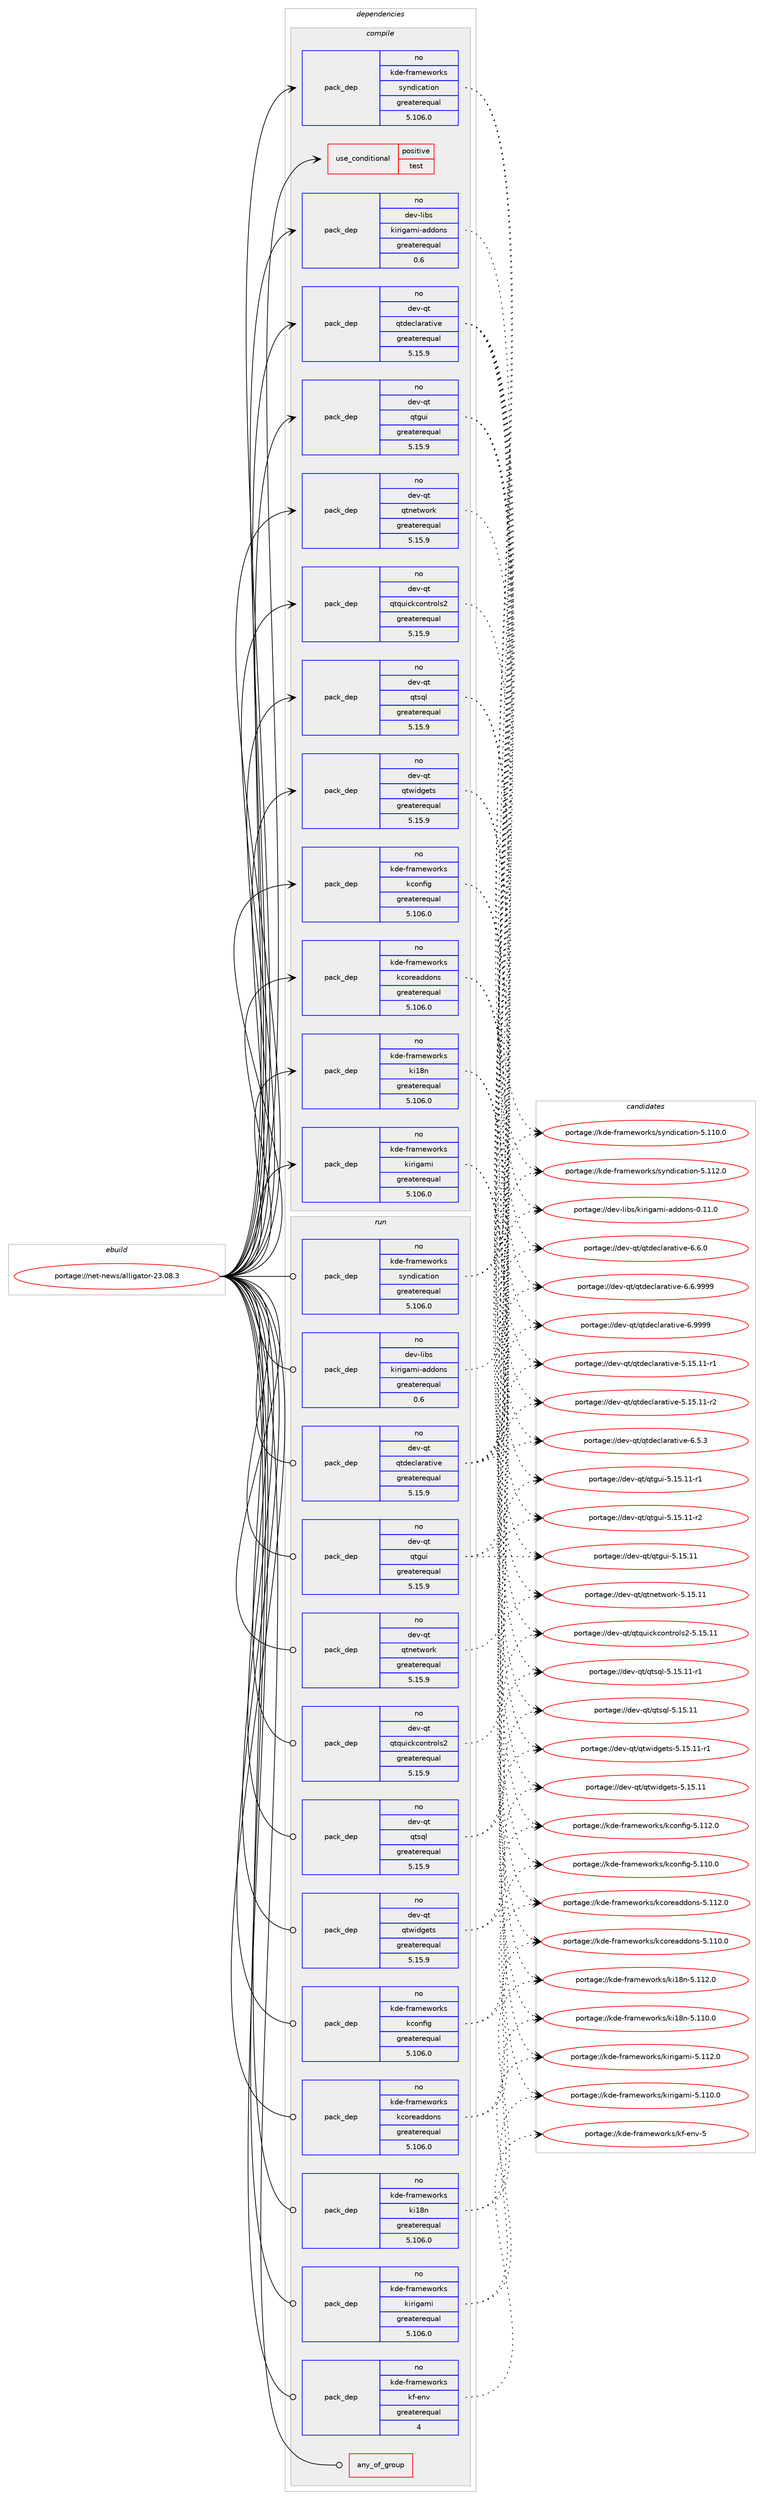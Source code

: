 digraph prolog {

# *************
# Graph options
# *************

newrank=true;
concentrate=true;
compound=true;
graph [rankdir=LR,fontname=Helvetica,fontsize=10,ranksep=1.5];#, ranksep=2.5, nodesep=0.2];
edge  [arrowhead=vee];
node  [fontname=Helvetica,fontsize=10];

# **********
# The ebuild
# **********

subgraph cluster_leftcol {
color=gray;
rank=same;
label=<<i>ebuild</i>>;
id [label="portage://net-news/alligator-23.08.3", color=red, width=4, href="../net-news/alligator-23.08.3.svg"];
}

# ****************
# The dependencies
# ****************

subgraph cluster_midcol {
color=gray;
label=<<i>dependencies</i>>;
subgraph cluster_compile {
fillcolor="#eeeeee";
style=filled;
label=<<i>compile</i>>;
subgraph cond28 {
dependency310 [label=<<TABLE BORDER="0" CELLBORDER="1" CELLSPACING="0" CELLPADDING="4"><TR><TD ROWSPAN="3" CELLPADDING="10">use_conditional</TD></TR><TR><TD>positive</TD></TR><TR><TD>test</TD></TR></TABLE>>, shape=none, color=red];
# *** BEGIN UNKNOWN DEPENDENCY TYPE (TODO) ***
# dependency310 -> package_dependency(portage://net-news/alligator-23.08.3,install,no,dev-qt,qttest,none,[,,],[slot(5)],[])
# *** END UNKNOWN DEPENDENCY TYPE (TODO) ***

}
id:e -> dependency310:w [weight=20,style="solid",arrowhead="vee"];
subgraph pack275 {
dependency311 [label=<<TABLE BORDER="0" CELLBORDER="1" CELLSPACING="0" CELLPADDING="4" WIDTH="220"><TR><TD ROWSPAN="6" CELLPADDING="30">pack_dep</TD></TR><TR><TD WIDTH="110">no</TD></TR><TR><TD>dev-libs</TD></TR><TR><TD>kirigami-addons</TD></TR><TR><TD>greaterequal</TD></TR><TR><TD>0.6</TD></TR></TABLE>>, shape=none, color=blue];
}
id:e -> dependency311:w [weight=20,style="solid",arrowhead="vee"];
# *** BEGIN UNKNOWN DEPENDENCY TYPE (TODO) ***
# id -> package_dependency(portage://net-news/alligator-23.08.3,install,no,dev-qt,qtcore,none,[,,],[slot(5)],[])
# *** END UNKNOWN DEPENDENCY TYPE (TODO) ***

subgraph pack276 {
dependency312 [label=<<TABLE BORDER="0" CELLBORDER="1" CELLSPACING="0" CELLPADDING="4" WIDTH="220"><TR><TD ROWSPAN="6" CELLPADDING="30">pack_dep</TD></TR><TR><TD WIDTH="110">no</TD></TR><TR><TD>dev-qt</TD></TR><TR><TD>qtdeclarative</TD></TR><TR><TD>greaterequal</TD></TR><TR><TD>5.15.9</TD></TR></TABLE>>, shape=none, color=blue];
}
id:e -> dependency312:w [weight=20,style="solid",arrowhead="vee"];
subgraph pack277 {
dependency313 [label=<<TABLE BORDER="0" CELLBORDER="1" CELLSPACING="0" CELLPADDING="4" WIDTH="220"><TR><TD ROWSPAN="6" CELLPADDING="30">pack_dep</TD></TR><TR><TD WIDTH="110">no</TD></TR><TR><TD>dev-qt</TD></TR><TR><TD>qtgui</TD></TR><TR><TD>greaterequal</TD></TR><TR><TD>5.15.9</TD></TR></TABLE>>, shape=none, color=blue];
}
id:e -> dependency313:w [weight=20,style="solid",arrowhead="vee"];
subgraph pack278 {
dependency314 [label=<<TABLE BORDER="0" CELLBORDER="1" CELLSPACING="0" CELLPADDING="4" WIDTH="220"><TR><TD ROWSPAN="6" CELLPADDING="30">pack_dep</TD></TR><TR><TD WIDTH="110">no</TD></TR><TR><TD>dev-qt</TD></TR><TR><TD>qtnetwork</TD></TR><TR><TD>greaterequal</TD></TR><TR><TD>5.15.9</TD></TR></TABLE>>, shape=none, color=blue];
}
id:e -> dependency314:w [weight=20,style="solid",arrowhead="vee"];
subgraph pack279 {
dependency315 [label=<<TABLE BORDER="0" CELLBORDER="1" CELLSPACING="0" CELLPADDING="4" WIDTH="220"><TR><TD ROWSPAN="6" CELLPADDING="30">pack_dep</TD></TR><TR><TD WIDTH="110">no</TD></TR><TR><TD>dev-qt</TD></TR><TR><TD>qtquickcontrols2</TD></TR><TR><TD>greaterequal</TD></TR><TR><TD>5.15.9</TD></TR></TABLE>>, shape=none, color=blue];
}
id:e -> dependency315:w [weight=20,style="solid",arrowhead="vee"];
subgraph pack280 {
dependency316 [label=<<TABLE BORDER="0" CELLBORDER="1" CELLSPACING="0" CELLPADDING="4" WIDTH="220"><TR><TD ROWSPAN="6" CELLPADDING="30">pack_dep</TD></TR><TR><TD WIDTH="110">no</TD></TR><TR><TD>dev-qt</TD></TR><TR><TD>qtsql</TD></TR><TR><TD>greaterequal</TD></TR><TR><TD>5.15.9</TD></TR></TABLE>>, shape=none, color=blue];
}
id:e -> dependency316:w [weight=20,style="solid",arrowhead="vee"];
subgraph pack281 {
dependency317 [label=<<TABLE BORDER="0" CELLBORDER="1" CELLSPACING="0" CELLPADDING="4" WIDTH="220"><TR><TD ROWSPAN="6" CELLPADDING="30">pack_dep</TD></TR><TR><TD WIDTH="110">no</TD></TR><TR><TD>dev-qt</TD></TR><TR><TD>qtwidgets</TD></TR><TR><TD>greaterequal</TD></TR><TR><TD>5.15.9</TD></TR></TABLE>>, shape=none, color=blue];
}
id:e -> dependency317:w [weight=20,style="solid",arrowhead="vee"];
subgraph pack282 {
dependency318 [label=<<TABLE BORDER="0" CELLBORDER="1" CELLSPACING="0" CELLPADDING="4" WIDTH="220"><TR><TD ROWSPAN="6" CELLPADDING="30">pack_dep</TD></TR><TR><TD WIDTH="110">no</TD></TR><TR><TD>kde-frameworks</TD></TR><TR><TD>kconfig</TD></TR><TR><TD>greaterequal</TD></TR><TR><TD>5.106.0</TD></TR></TABLE>>, shape=none, color=blue];
}
id:e -> dependency318:w [weight=20,style="solid",arrowhead="vee"];
subgraph pack283 {
dependency319 [label=<<TABLE BORDER="0" CELLBORDER="1" CELLSPACING="0" CELLPADDING="4" WIDTH="220"><TR><TD ROWSPAN="6" CELLPADDING="30">pack_dep</TD></TR><TR><TD WIDTH="110">no</TD></TR><TR><TD>kde-frameworks</TD></TR><TR><TD>kcoreaddons</TD></TR><TR><TD>greaterequal</TD></TR><TR><TD>5.106.0</TD></TR></TABLE>>, shape=none, color=blue];
}
id:e -> dependency319:w [weight=20,style="solid",arrowhead="vee"];
subgraph pack284 {
dependency320 [label=<<TABLE BORDER="0" CELLBORDER="1" CELLSPACING="0" CELLPADDING="4" WIDTH="220"><TR><TD ROWSPAN="6" CELLPADDING="30">pack_dep</TD></TR><TR><TD WIDTH="110">no</TD></TR><TR><TD>kde-frameworks</TD></TR><TR><TD>ki18n</TD></TR><TR><TD>greaterequal</TD></TR><TR><TD>5.106.0</TD></TR></TABLE>>, shape=none, color=blue];
}
id:e -> dependency320:w [weight=20,style="solid",arrowhead="vee"];
subgraph pack285 {
dependency321 [label=<<TABLE BORDER="0" CELLBORDER="1" CELLSPACING="0" CELLPADDING="4" WIDTH="220"><TR><TD ROWSPAN="6" CELLPADDING="30">pack_dep</TD></TR><TR><TD WIDTH="110">no</TD></TR><TR><TD>kde-frameworks</TD></TR><TR><TD>kirigami</TD></TR><TR><TD>greaterequal</TD></TR><TR><TD>5.106.0</TD></TR></TABLE>>, shape=none, color=blue];
}
id:e -> dependency321:w [weight=20,style="solid",arrowhead="vee"];
subgraph pack286 {
dependency322 [label=<<TABLE BORDER="0" CELLBORDER="1" CELLSPACING="0" CELLPADDING="4" WIDTH="220"><TR><TD ROWSPAN="6" CELLPADDING="30">pack_dep</TD></TR><TR><TD WIDTH="110">no</TD></TR><TR><TD>kde-frameworks</TD></TR><TR><TD>syndication</TD></TR><TR><TD>greaterequal</TD></TR><TR><TD>5.106.0</TD></TR></TABLE>>, shape=none, color=blue];
}
id:e -> dependency322:w [weight=20,style="solid",arrowhead="vee"];
}
subgraph cluster_compileandrun {
fillcolor="#eeeeee";
style=filled;
label=<<i>compile and run</i>>;
}
subgraph cluster_run {
fillcolor="#eeeeee";
style=filled;
label=<<i>run</i>>;
subgraph any9 {
dependency323 [label=<<TABLE BORDER="0" CELLBORDER="1" CELLSPACING="0" CELLPADDING="4"><TR><TD CELLPADDING="10">any_of_group</TD></TR></TABLE>>, shape=none, color=red];# *** BEGIN UNKNOWN DEPENDENCY TYPE (TODO) ***
# dependency323 -> package_dependency(portage://net-news/alligator-23.08.3,run,no,kde-frameworks,breeze-icons,none,[,,],any_different_slot,[])
# *** END UNKNOWN DEPENDENCY TYPE (TODO) ***

# *** BEGIN UNKNOWN DEPENDENCY TYPE (TODO) ***
# dependency323 -> package_dependency(portage://net-news/alligator-23.08.3,run,no,kde-frameworks,oxygen-icons,none,[,,],any_different_slot,[])
# *** END UNKNOWN DEPENDENCY TYPE (TODO) ***

}
id:e -> dependency323:w [weight=20,style="solid",arrowhead="odot"];
subgraph pack287 {
dependency324 [label=<<TABLE BORDER="0" CELLBORDER="1" CELLSPACING="0" CELLPADDING="4" WIDTH="220"><TR><TD ROWSPAN="6" CELLPADDING="30">pack_dep</TD></TR><TR><TD WIDTH="110">no</TD></TR><TR><TD>dev-libs</TD></TR><TR><TD>kirigami-addons</TD></TR><TR><TD>greaterequal</TD></TR><TR><TD>0.6</TD></TR></TABLE>>, shape=none, color=blue];
}
id:e -> dependency324:w [weight=20,style="solid",arrowhead="odot"];
# *** BEGIN UNKNOWN DEPENDENCY TYPE (TODO) ***
# id -> package_dependency(portage://net-news/alligator-23.08.3,run,no,dev-qt,qtcore,none,[,,],[slot(5)],[])
# *** END UNKNOWN DEPENDENCY TYPE (TODO) ***

subgraph pack288 {
dependency325 [label=<<TABLE BORDER="0" CELLBORDER="1" CELLSPACING="0" CELLPADDING="4" WIDTH="220"><TR><TD ROWSPAN="6" CELLPADDING="30">pack_dep</TD></TR><TR><TD WIDTH="110">no</TD></TR><TR><TD>dev-qt</TD></TR><TR><TD>qtdeclarative</TD></TR><TR><TD>greaterequal</TD></TR><TR><TD>5.15.9</TD></TR></TABLE>>, shape=none, color=blue];
}
id:e -> dependency325:w [weight=20,style="solid",arrowhead="odot"];
subgraph pack289 {
dependency326 [label=<<TABLE BORDER="0" CELLBORDER="1" CELLSPACING="0" CELLPADDING="4" WIDTH="220"><TR><TD ROWSPAN="6" CELLPADDING="30">pack_dep</TD></TR><TR><TD WIDTH="110">no</TD></TR><TR><TD>dev-qt</TD></TR><TR><TD>qtgui</TD></TR><TR><TD>greaterequal</TD></TR><TR><TD>5.15.9</TD></TR></TABLE>>, shape=none, color=blue];
}
id:e -> dependency326:w [weight=20,style="solid",arrowhead="odot"];
subgraph pack290 {
dependency327 [label=<<TABLE BORDER="0" CELLBORDER="1" CELLSPACING="0" CELLPADDING="4" WIDTH="220"><TR><TD ROWSPAN="6" CELLPADDING="30">pack_dep</TD></TR><TR><TD WIDTH="110">no</TD></TR><TR><TD>dev-qt</TD></TR><TR><TD>qtnetwork</TD></TR><TR><TD>greaterequal</TD></TR><TR><TD>5.15.9</TD></TR></TABLE>>, shape=none, color=blue];
}
id:e -> dependency327:w [weight=20,style="solid",arrowhead="odot"];
subgraph pack291 {
dependency328 [label=<<TABLE BORDER="0" CELLBORDER="1" CELLSPACING="0" CELLPADDING="4" WIDTH="220"><TR><TD ROWSPAN="6" CELLPADDING="30">pack_dep</TD></TR><TR><TD WIDTH="110">no</TD></TR><TR><TD>dev-qt</TD></TR><TR><TD>qtquickcontrols2</TD></TR><TR><TD>greaterequal</TD></TR><TR><TD>5.15.9</TD></TR></TABLE>>, shape=none, color=blue];
}
id:e -> dependency328:w [weight=20,style="solid",arrowhead="odot"];
subgraph pack292 {
dependency329 [label=<<TABLE BORDER="0" CELLBORDER="1" CELLSPACING="0" CELLPADDING="4" WIDTH="220"><TR><TD ROWSPAN="6" CELLPADDING="30">pack_dep</TD></TR><TR><TD WIDTH="110">no</TD></TR><TR><TD>dev-qt</TD></TR><TR><TD>qtsql</TD></TR><TR><TD>greaterequal</TD></TR><TR><TD>5.15.9</TD></TR></TABLE>>, shape=none, color=blue];
}
id:e -> dependency329:w [weight=20,style="solid",arrowhead="odot"];
subgraph pack293 {
dependency330 [label=<<TABLE BORDER="0" CELLBORDER="1" CELLSPACING="0" CELLPADDING="4" WIDTH="220"><TR><TD ROWSPAN="6" CELLPADDING="30">pack_dep</TD></TR><TR><TD WIDTH="110">no</TD></TR><TR><TD>dev-qt</TD></TR><TR><TD>qtwidgets</TD></TR><TR><TD>greaterequal</TD></TR><TR><TD>5.15.9</TD></TR></TABLE>>, shape=none, color=blue];
}
id:e -> dependency330:w [weight=20,style="solid",arrowhead="odot"];
subgraph pack294 {
dependency331 [label=<<TABLE BORDER="0" CELLBORDER="1" CELLSPACING="0" CELLPADDING="4" WIDTH="220"><TR><TD ROWSPAN="6" CELLPADDING="30">pack_dep</TD></TR><TR><TD WIDTH="110">no</TD></TR><TR><TD>kde-frameworks</TD></TR><TR><TD>kconfig</TD></TR><TR><TD>greaterequal</TD></TR><TR><TD>5.106.0</TD></TR></TABLE>>, shape=none, color=blue];
}
id:e -> dependency331:w [weight=20,style="solid",arrowhead="odot"];
subgraph pack295 {
dependency332 [label=<<TABLE BORDER="0" CELLBORDER="1" CELLSPACING="0" CELLPADDING="4" WIDTH="220"><TR><TD ROWSPAN="6" CELLPADDING="30">pack_dep</TD></TR><TR><TD WIDTH="110">no</TD></TR><TR><TD>kde-frameworks</TD></TR><TR><TD>kcoreaddons</TD></TR><TR><TD>greaterequal</TD></TR><TR><TD>5.106.0</TD></TR></TABLE>>, shape=none, color=blue];
}
id:e -> dependency332:w [weight=20,style="solid",arrowhead="odot"];
subgraph pack296 {
dependency333 [label=<<TABLE BORDER="0" CELLBORDER="1" CELLSPACING="0" CELLPADDING="4" WIDTH="220"><TR><TD ROWSPAN="6" CELLPADDING="30">pack_dep</TD></TR><TR><TD WIDTH="110">no</TD></TR><TR><TD>kde-frameworks</TD></TR><TR><TD>kf-env</TD></TR><TR><TD>greaterequal</TD></TR><TR><TD>4</TD></TR></TABLE>>, shape=none, color=blue];
}
id:e -> dependency333:w [weight=20,style="solid",arrowhead="odot"];
subgraph pack297 {
dependency334 [label=<<TABLE BORDER="0" CELLBORDER="1" CELLSPACING="0" CELLPADDING="4" WIDTH="220"><TR><TD ROWSPAN="6" CELLPADDING="30">pack_dep</TD></TR><TR><TD WIDTH="110">no</TD></TR><TR><TD>kde-frameworks</TD></TR><TR><TD>ki18n</TD></TR><TR><TD>greaterequal</TD></TR><TR><TD>5.106.0</TD></TR></TABLE>>, shape=none, color=blue];
}
id:e -> dependency334:w [weight=20,style="solid",arrowhead="odot"];
subgraph pack298 {
dependency335 [label=<<TABLE BORDER="0" CELLBORDER="1" CELLSPACING="0" CELLPADDING="4" WIDTH="220"><TR><TD ROWSPAN="6" CELLPADDING="30">pack_dep</TD></TR><TR><TD WIDTH="110">no</TD></TR><TR><TD>kde-frameworks</TD></TR><TR><TD>kirigami</TD></TR><TR><TD>greaterequal</TD></TR><TR><TD>5.106.0</TD></TR></TABLE>>, shape=none, color=blue];
}
id:e -> dependency335:w [weight=20,style="solid",arrowhead="odot"];
subgraph pack299 {
dependency336 [label=<<TABLE BORDER="0" CELLBORDER="1" CELLSPACING="0" CELLPADDING="4" WIDTH="220"><TR><TD ROWSPAN="6" CELLPADDING="30">pack_dep</TD></TR><TR><TD WIDTH="110">no</TD></TR><TR><TD>kde-frameworks</TD></TR><TR><TD>syndication</TD></TR><TR><TD>greaterequal</TD></TR><TR><TD>5.106.0</TD></TR></TABLE>>, shape=none, color=blue];
}
id:e -> dependency336:w [weight=20,style="solid",arrowhead="odot"];
}
}

# **************
# The candidates
# **************

subgraph cluster_choices {
rank=same;
color=gray;
label=<<i>candidates</i>>;

subgraph choice275 {
color=black;
nodesep=1;
choice10010111845108105981154710710511410510397109105459710010011111011545484649494648 [label="portage://dev-libs/kirigami-addons-0.11.0", color=red, width=4,href="../dev-libs/kirigami-addons-0.11.0.svg"];
dependency311:e -> choice10010111845108105981154710710511410510397109105459710010011111011545484649494648:w [style=dotted,weight="100"];
}
subgraph choice276 {
color=black;
nodesep=1;
choice100101118451131164711311610010199108971149711610511810145534649534649494511449 [label="portage://dev-qt/qtdeclarative-5.15.11-r1", color=red, width=4,href="../dev-qt/qtdeclarative-5.15.11-r1.svg"];
choice100101118451131164711311610010199108971149711610511810145534649534649494511450 [label="portage://dev-qt/qtdeclarative-5.15.11-r2", color=red, width=4,href="../dev-qt/qtdeclarative-5.15.11-r2.svg"];
choice1001011184511311647113116100101991089711497116105118101455446534651 [label="portage://dev-qt/qtdeclarative-6.5.3", color=red, width=4,href="../dev-qt/qtdeclarative-6.5.3.svg"];
choice1001011184511311647113116100101991089711497116105118101455446544648 [label="portage://dev-qt/qtdeclarative-6.6.0", color=red, width=4,href="../dev-qt/qtdeclarative-6.6.0.svg"];
choice1001011184511311647113116100101991089711497116105118101455446544657575757 [label="portage://dev-qt/qtdeclarative-6.6.9999", color=red, width=4,href="../dev-qt/qtdeclarative-6.6.9999.svg"];
choice100101118451131164711311610010199108971149711610511810145544657575757 [label="portage://dev-qt/qtdeclarative-6.9999", color=red, width=4,href="../dev-qt/qtdeclarative-6.9999.svg"];
dependency312:e -> choice100101118451131164711311610010199108971149711610511810145534649534649494511449:w [style=dotted,weight="100"];
dependency312:e -> choice100101118451131164711311610010199108971149711610511810145534649534649494511450:w [style=dotted,weight="100"];
dependency312:e -> choice1001011184511311647113116100101991089711497116105118101455446534651:w [style=dotted,weight="100"];
dependency312:e -> choice1001011184511311647113116100101991089711497116105118101455446544648:w [style=dotted,weight="100"];
dependency312:e -> choice1001011184511311647113116100101991089711497116105118101455446544657575757:w [style=dotted,weight="100"];
dependency312:e -> choice100101118451131164711311610010199108971149711610511810145544657575757:w [style=dotted,weight="100"];
}
subgraph choice277 {
color=black;
nodesep=1;
choice10010111845113116471131161031171054553464953464949 [label="portage://dev-qt/qtgui-5.15.11", color=red, width=4,href="../dev-qt/qtgui-5.15.11.svg"];
choice100101118451131164711311610311710545534649534649494511449 [label="portage://dev-qt/qtgui-5.15.11-r1", color=red, width=4,href="../dev-qt/qtgui-5.15.11-r1.svg"];
choice100101118451131164711311610311710545534649534649494511450 [label="portage://dev-qt/qtgui-5.15.11-r2", color=red, width=4,href="../dev-qt/qtgui-5.15.11-r2.svg"];
dependency313:e -> choice10010111845113116471131161031171054553464953464949:w [style=dotted,weight="100"];
dependency313:e -> choice100101118451131164711311610311710545534649534649494511449:w [style=dotted,weight="100"];
dependency313:e -> choice100101118451131164711311610311710545534649534649494511450:w [style=dotted,weight="100"];
}
subgraph choice278 {
color=black;
nodesep=1;
choice10010111845113116471131161101011161191111141074553464953464949 [label="portage://dev-qt/qtnetwork-5.15.11", color=red, width=4,href="../dev-qt/qtnetwork-5.15.11.svg"];
dependency314:e -> choice10010111845113116471131161101011161191111141074553464953464949:w [style=dotted,weight="100"];
}
subgraph choice279 {
color=black;
nodesep=1;
choice10010111845113116471131161131171059910799111110116114111108115504553464953464949 [label="portage://dev-qt/qtquickcontrols2-5.15.11", color=red, width=4,href="../dev-qt/qtquickcontrols2-5.15.11.svg"];
dependency315:e -> choice10010111845113116471131161131171059910799111110116114111108115504553464953464949:w [style=dotted,weight="100"];
}
subgraph choice280 {
color=black;
nodesep=1;
choice10010111845113116471131161151131084553464953464949 [label="portage://dev-qt/qtsql-5.15.11", color=red, width=4,href="../dev-qt/qtsql-5.15.11.svg"];
choice100101118451131164711311611511310845534649534649494511449 [label="portage://dev-qt/qtsql-5.15.11-r1", color=red, width=4,href="../dev-qt/qtsql-5.15.11-r1.svg"];
dependency316:e -> choice10010111845113116471131161151131084553464953464949:w [style=dotted,weight="100"];
dependency316:e -> choice100101118451131164711311611511310845534649534649494511449:w [style=dotted,weight="100"];
}
subgraph choice281 {
color=black;
nodesep=1;
choice10010111845113116471131161191051001031011161154553464953464949 [label="portage://dev-qt/qtwidgets-5.15.11", color=red, width=4,href="../dev-qt/qtwidgets-5.15.11.svg"];
choice100101118451131164711311611910510010310111611545534649534649494511449 [label="portage://dev-qt/qtwidgets-5.15.11-r1", color=red, width=4,href="../dev-qt/qtwidgets-5.15.11-r1.svg"];
dependency317:e -> choice10010111845113116471131161191051001031011161154553464953464949:w [style=dotted,weight="100"];
dependency317:e -> choice100101118451131164711311611910510010310111611545534649534649494511449:w [style=dotted,weight="100"];
}
subgraph choice282 {
color=black;
nodesep=1;
choice107100101451021149710910111911111410711547107991111101021051034553464949484648 [label="portage://kde-frameworks/kconfig-5.110.0", color=red, width=4,href="../kde-frameworks/kconfig-5.110.0.svg"];
choice107100101451021149710910111911111410711547107991111101021051034553464949504648 [label="portage://kde-frameworks/kconfig-5.112.0", color=red, width=4,href="../kde-frameworks/kconfig-5.112.0.svg"];
dependency318:e -> choice107100101451021149710910111911111410711547107991111101021051034553464949484648:w [style=dotted,weight="100"];
dependency318:e -> choice107100101451021149710910111911111410711547107991111101021051034553464949504648:w [style=dotted,weight="100"];
}
subgraph choice283 {
color=black;
nodesep=1;
choice10710010145102114971091011191111141071154710799111114101971001001111101154553464949484648 [label="portage://kde-frameworks/kcoreaddons-5.110.0", color=red, width=4,href="../kde-frameworks/kcoreaddons-5.110.0.svg"];
choice10710010145102114971091011191111141071154710799111114101971001001111101154553464949504648 [label="portage://kde-frameworks/kcoreaddons-5.112.0", color=red, width=4,href="../kde-frameworks/kcoreaddons-5.112.0.svg"];
dependency319:e -> choice10710010145102114971091011191111141071154710799111114101971001001111101154553464949484648:w [style=dotted,weight="100"];
dependency319:e -> choice10710010145102114971091011191111141071154710799111114101971001001111101154553464949504648:w [style=dotted,weight="100"];
}
subgraph choice284 {
color=black;
nodesep=1;
choice10710010145102114971091011191111141071154710710549561104553464949484648 [label="portage://kde-frameworks/ki18n-5.110.0", color=red, width=4,href="../kde-frameworks/ki18n-5.110.0.svg"];
choice10710010145102114971091011191111141071154710710549561104553464949504648 [label="portage://kde-frameworks/ki18n-5.112.0", color=red, width=4,href="../kde-frameworks/ki18n-5.112.0.svg"];
dependency320:e -> choice10710010145102114971091011191111141071154710710549561104553464949484648:w [style=dotted,weight="100"];
dependency320:e -> choice10710010145102114971091011191111141071154710710549561104553464949504648:w [style=dotted,weight="100"];
}
subgraph choice285 {
color=black;
nodesep=1;
choice107100101451021149710910111911111410711547107105114105103971091054553464949484648 [label="portage://kde-frameworks/kirigami-5.110.0", color=red, width=4,href="../kde-frameworks/kirigami-5.110.0.svg"];
choice107100101451021149710910111911111410711547107105114105103971091054553464949504648 [label="portage://kde-frameworks/kirigami-5.112.0", color=red, width=4,href="../kde-frameworks/kirigami-5.112.0.svg"];
dependency321:e -> choice107100101451021149710910111911111410711547107105114105103971091054553464949484648:w [style=dotted,weight="100"];
dependency321:e -> choice107100101451021149710910111911111410711547107105114105103971091054553464949504648:w [style=dotted,weight="100"];
}
subgraph choice286 {
color=black;
nodesep=1;
choice10710010145102114971091011191111141071154711512111010010599971161051111104553464949484648 [label="portage://kde-frameworks/syndication-5.110.0", color=red, width=4,href="../kde-frameworks/syndication-5.110.0.svg"];
choice10710010145102114971091011191111141071154711512111010010599971161051111104553464949504648 [label="portage://kde-frameworks/syndication-5.112.0", color=red, width=4,href="../kde-frameworks/syndication-5.112.0.svg"];
dependency322:e -> choice10710010145102114971091011191111141071154711512111010010599971161051111104553464949484648:w [style=dotted,weight="100"];
dependency322:e -> choice10710010145102114971091011191111141071154711512111010010599971161051111104553464949504648:w [style=dotted,weight="100"];
}
subgraph choice287 {
color=black;
nodesep=1;
choice10010111845108105981154710710511410510397109105459710010011111011545484649494648 [label="portage://dev-libs/kirigami-addons-0.11.0", color=red, width=4,href="../dev-libs/kirigami-addons-0.11.0.svg"];
dependency324:e -> choice10010111845108105981154710710511410510397109105459710010011111011545484649494648:w [style=dotted,weight="100"];
}
subgraph choice288 {
color=black;
nodesep=1;
choice100101118451131164711311610010199108971149711610511810145534649534649494511449 [label="portage://dev-qt/qtdeclarative-5.15.11-r1", color=red, width=4,href="../dev-qt/qtdeclarative-5.15.11-r1.svg"];
choice100101118451131164711311610010199108971149711610511810145534649534649494511450 [label="portage://dev-qt/qtdeclarative-5.15.11-r2", color=red, width=4,href="../dev-qt/qtdeclarative-5.15.11-r2.svg"];
choice1001011184511311647113116100101991089711497116105118101455446534651 [label="portage://dev-qt/qtdeclarative-6.5.3", color=red, width=4,href="../dev-qt/qtdeclarative-6.5.3.svg"];
choice1001011184511311647113116100101991089711497116105118101455446544648 [label="portage://dev-qt/qtdeclarative-6.6.0", color=red, width=4,href="../dev-qt/qtdeclarative-6.6.0.svg"];
choice1001011184511311647113116100101991089711497116105118101455446544657575757 [label="portage://dev-qt/qtdeclarative-6.6.9999", color=red, width=4,href="../dev-qt/qtdeclarative-6.6.9999.svg"];
choice100101118451131164711311610010199108971149711610511810145544657575757 [label="portage://dev-qt/qtdeclarative-6.9999", color=red, width=4,href="../dev-qt/qtdeclarative-6.9999.svg"];
dependency325:e -> choice100101118451131164711311610010199108971149711610511810145534649534649494511449:w [style=dotted,weight="100"];
dependency325:e -> choice100101118451131164711311610010199108971149711610511810145534649534649494511450:w [style=dotted,weight="100"];
dependency325:e -> choice1001011184511311647113116100101991089711497116105118101455446534651:w [style=dotted,weight="100"];
dependency325:e -> choice1001011184511311647113116100101991089711497116105118101455446544648:w [style=dotted,weight="100"];
dependency325:e -> choice1001011184511311647113116100101991089711497116105118101455446544657575757:w [style=dotted,weight="100"];
dependency325:e -> choice100101118451131164711311610010199108971149711610511810145544657575757:w [style=dotted,weight="100"];
}
subgraph choice289 {
color=black;
nodesep=1;
choice10010111845113116471131161031171054553464953464949 [label="portage://dev-qt/qtgui-5.15.11", color=red, width=4,href="../dev-qt/qtgui-5.15.11.svg"];
choice100101118451131164711311610311710545534649534649494511449 [label="portage://dev-qt/qtgui-5.15.11-r1", color=red, width=4,href="../dev-qt/qtgui-5.15.11-r1.svg"];
choice100101118451131164711311610311710545534649534649494511450 [label="portage://dev-qt/qtgui-5.15.11-r2", color=red, width=4,href="../dev-qt/qtgui-5.15.11-r2.svg"];
dependency326:e -> choice10010111845113116471131161031171054553464953464949:w [style=dotted,weight="100"];
dependency326:e -> choice100101118451131164711311610311710545534649534649494511449:w [style=dotted,weight="100"];
dependency326:e -> choice100101118451131164711311610311710545534649534649494511450:w [style=dotted,weight="100"];
}
subgraph choice290 {
color=black;
nodesep=1;
choice10010111845113116471131161101011161191111141074553464953464949 [label="portage://dev-qt/qtnetwork-5.15.11", color=red, width=4,href="../dev-qt/qtnetwork-5.15.11.svg"];
dependency327:e -> choice10010111845113116471131161101011161191111141074553464953464949:w [style=dotted,weight="100"];
}
subgraph choice291 {
color=black;
nodesep=1;
choice10010111845113116471131161131171059910799111110116114111108115504553464953464949 [label="portage://dev-qt/qtquickcontrols2-5.15.11", color=red, width=4,href="../dev-qt/qtquickcontrols2-5.15.11.svg"];
dependency328:e -> choice10010111845113116471131161131171059910799111110116114111108115504553464953464949:w [style=dotted,weight="100"];
}
subgraph choice292 {
color=black;
nodesep=1;
choice10010111845113116471131161151131084553464953464949 [label="portage://dev-qt/qtsql-5.15.11", color=red, width=4,href="../dev-qt/qtsql-5.15.11.svg"];
choice100101118451131164711311611511310845534649534649494511449 [label="portage://dev-qt/qtsql-5.15.11-r1", color=red, width=4,href="../dev-qt/qtsql-5.15.11-r1.svg"];
dependency329:e -> choice10010111845113116471131161151131084553464953464949:w [style=dotted,weight="100"];
dependency329:e -> choice100101118451131164711311611511310845534649534649494511449:w [style=dotted,weight="100"];
}
subgraph choice293 {
color=black;
nodesep=1;
choice10010111845113116471131161191051001031011161154553464953464949 [label="portage://dev-qt/qtwidgets-5.15.11", color=red, width=4,href="../dev-qt/qtwidgets-5.15.11.svg"];
choice100101118451131164711311611910510010310111611545534649534649494511449 [label="portage://dev-qt/qtwidgets-5.15.11-r1", color=red, width=4,href="../dev-qt/qtwidgets-5.15.11-r1.svg"];
dependency330:e -> choice10010111845113116471131161191051001031011161154553464953464949:w [style=dotted,weight="100"];
dependency330:e -> choice100101118451131164711311611910510010310111611545534649534649494511449:w [style=dotted,weight="100"];
}
subgraph choice294 {
color=black;
nodesep=1;
choice107100101451021149710910111911111410711547107991111101021051034553464949484648 [label="portage://kde-frameworks/kconfig-5.110.0", color=red, width=4,href="../kde-frameworks/kconfig-5.110.0.svg"];
choice107100101451021149710910111911111410711547107991111101021051034553464949504648 [label="portage://kde-frameworks/kconfig-5.112.0", color=red, width=4,href="../kde-frameworks/kconfig-5.112.0.svg"];
dependency331:e -> choice107100101451021149710910111911111410711547107991111101021051034553464949484648:w [style=dotted,weight="100"];
dependency331:e -> choice107100101451021149710910111911111410711547107991111101021051034553464949504648:w [style=dotted,weight="100"];
}
subgraph choice295 {
color=black;
nodesep=1;
choice10710010145102114971091011191111141071154710799111114101971001001111101154553464949484648 [label="portage://kde-frameworks/kcoreaddons-5.110.0", color=red, width=4,href="../kde-frameworks/kcoreaddons-5.110.0.svg"];
choice10710010145102114971091011191111141071154710799111114101971001001111101154553464949504648 [label="portage://kde-frameworks/kcoreaddons-5.112.0", color=red, width=4,href="../kde-frameworks/kcoreaddons-5.112.0.svg"];
dependency332:e -> choice10710010145102114971091011191111141071154710799111114101971001001111101154553464949484648:w [style=dotted,weight="100"];
dependency332:e -> choice10710010145102114971091011191111141071154710799111114101971001001111101154553464949504648:w [style=dotted,weight="100"];
}
subgraph choice296 {
color=black;
nodesep=1;
choice107100101451021149710910111911111410711547107102451011101184553 [label="portage://kde-frameworks/kf-env-5", color=red, width=4,href="../kde-frameworks/kf-env-5.svg"];
dependency333:e -> choice107100101451021149710910111911111410711547107102451011101184553:w [style=dotted,weight="100"];
}
subgraph choice297 {
color=black;
nodesep=1;
choice10710010145102114971091011191111141071154710710549561104553464949484648 [label="portage://kde-frameworks/ki18n-5.110.0", color=red, width=4,href="../kde-frameworks/ki18n-5.110.0.svg"];
choice10710010145102114971091011191111141071154710710549561104553464949504648 [label="portage://kde-frameworks/ki18n-5.112.0", color=red, width=4,href="../kde-frameworks/ki18n-5.112.0.svg"];
dependency334:e -> choice10710010145102114971091011191111141071154710710549561104553464949484648:w [style=dotted,weight="100"];
dependency334:e -> choice10710010145102114971091011191111141071154710710549561104553464949504648:w [style=dotted,weight="100"];
}
subgraph choice298 {
color=black;
nodesep=1;
choice107100101451021149710910111911111410711547107105114105103971091054553464949484648 [label="portage://kde-frameworks/kirigami-5.110.0", color=red, width=4,href="../kde-frameworks/kirigami-5.110.0.svg"];
choice107100101451021149710910111911111410711547107105114105103971091054553464949504648 [label="portage://kde-frameworks/kirigami-5.112.0", color=red, width=4,href="../kde-frameworks/kirigami-5.112.0.svg"];
dependency335:e -> choice107100101451021149710910111911111410711547107105114105103971091054553464949484648:w [style=dotted,weight="100"];
dependency335:e -> choice107100101451021149710910111911111410711547107105114105103971091054553464949504648:w [style=dotted,weight="100"];
}
subgraph choice299 {
color=black;
nodesep=1;
choice10710010145102114971091011191111141071154711512111010010599971161051111104553464949484648 [label="portage://kde-frameworks/syndication-5.110.0", color=red, width=4,href="../kde-frameworks/syndication-5.110.0.svg"];
choice10710010145102114971091011191111141071154711512111010010599971161051111104553464949504648 [label="portage://kde-frameworks/syndication-5.112.0", color=red, width=4,href="../kde-frameworks/syndication-5.112.0.svg"];
dependency336:e -> choice10710010145102114971091011191111141071154711512111010010599971161051111104553464949484648:w [style=dotted,weight="100"];
dependency336:e -> choice10710010145102114971091011191111141071154711512111010010599971161051111104553464949504648:w [style=dotted,weight="100"];
}
}

}
